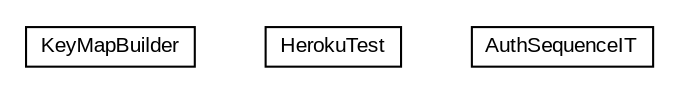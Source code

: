 #!/usr/local/bin/dot
#
# Class diagram 
# Generated by UMLGraph version R5_6-24-gf6e263 (http://www.umlgraph.org/)
#

digraph G {
	edge [fontname="arial",fontsize=10,labelfontname="arial",labelfontsize=10];
	node [fontname="arial",fontsize=10,shape=plaintext];
	nodesep=0.25;
	ranksep=0.5;
	// net.trajano.openidconnect.jaspic.test.KeyMapBuilder
	c53 [label=<<table title="net.trajano.openidconnect.jaspic.test.KeyMapBuilder" border="0" cellborder="1" cellspacing="0" cellpadding="2" port="p" href="./KeyMapBuilder.html">
		<tr><td><table border="0" cellspacing="0" cellpadding="1">
<tr><td align="center" balign="center"> KeyMapBuilder </td></tr>
		</table></td></tr>
		</table>>, URL="./KeyMapBuilder.html", fontname="arial", fontcolor="black", fontsize=10.0];
	// net.trajano.openidconnect.jaspic.test.HerokuTest
	c54 [label=<<table title="net.trajano.openidconnect.jaspic.test.HerokuTest" border="0" cellborder="1" cellspacing="0" cellpadding="2" port="p" href="./HerokuTest.html">
		<tr><td><table border="0" cellspacing="0" cellpadding="1">
<tr><td align="center" balign="center"> HerokuTest </td></tr>
		</table></td></tr>
		</table>>, URL="./HerokuTest.html", fontname="arial", fontcolor="black", fontsize=10.0];
	// net.trajano.openidconnect.jaspic.test.AuthSequenceIT
	c55 [label=<<table title="net.trajano.openidconnect.jaspic.test.AuthSequenceIT" border="0" cellborder="1" cellspacing="0" cellpadding="2" port="p" href="./AuthSequenceIT.html">
		<tr><td><table border="0" cellspacing="0" cellpadding="1">
<tr><td align="center" balign="center"> AuthSequenceIT </td></tr>
		</table></td></tr>
		</table>>, URL="./AuthSequenceIT.html", fontname="arial", fontcolor="black", fontsize=10.0];
}

